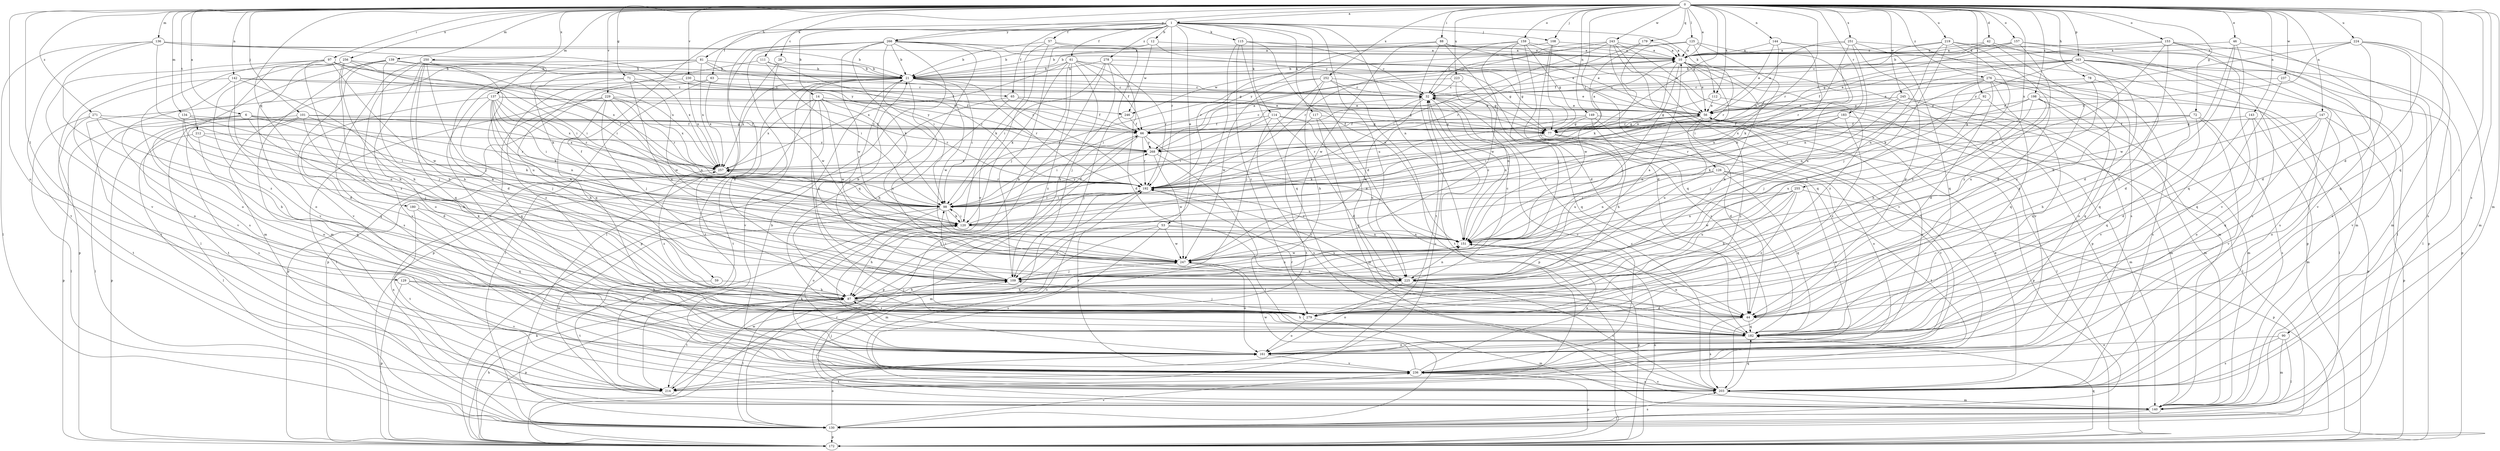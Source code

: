 strict digraph  {
0;
1;
6;
10;
12;
14;
21;
28;
32;
42;
44;
46;
53;
56;
57;
59;
61;
63;
65;
66;
71;
72;
77;
78;
81;
87;
88;
90;
92;
97;
98;
101;
108;
109;
111;
112;
114;
115;
117;
120;
125;
126;
129;
130;
134;
136;
137;
139;
140;
142;
143;
144;
147;
149;
151;
153;
157;
159;
161;
163;
172;
179;
180;
182;
183;
192;
198;
203;
212;
214;
219;
223;
224;
225;
229;
230;
236;
237;
243;
245;
246;
247;
250;
251;
252;
255;
256;
257;
266;
268;
271;
276;
278;
279;
0 -> 1  [label=a];
0 -> 6  [label=a];
0 -> 10  [label=a];
0 -> 42  [label=d];
0 -> 44  [label=d];
0 -> 46  [label=e];
0 -> 71  [label=g];
0 -> 72  [label=g];
0 -> 77  [label=g];
0 -> 78  [label=h];
0 -> 81  [label=h];
0 -> 88  [label=i];
0 -> 90  [label=i];
0 -> 92  [label=i];
0 -> 97  [label=i];
0 -> 101  [label=j];
0 -> 108  [label=j];
0 -> 111  [label=k];
0 -> 112  [label=k];
0 -> 125  [label=l];
0 -> 126  [label=l];
0 -> 129  [label=l];
0 -> 134  [label=m];
0 -> 136  [label=m];
0 -> 137  [label=m];
0 -> 139  [label=m];
0 -> 140  [label=m];
0 -> 142  [label=n];
0 -> 143  [label=n];
0 -> 144  [label=n];
0 -> 147  [label=n];
0 -> 149  [label=n];
0 -> 153  [label=o];
0 -> 157  [label=o];
0 -> 159  [label=o];
0 -> 161  [label=o];
0 -> 163  [label=p];
0 -> 179  [label=q];
0 -> 180  [label=q];
0 -> 182  [label=q];
0 -> 183  [label=r];
0 -> 192  [label=r];
0 -> 198  [label=s];
0 -> 203  [label=s];
0 -> 212  [label=t];
0 -> 219  [label=u];
0 -> 223  [label=u];
0 -> 224  [label=u];
0 -> 229  [label=v];
0 -> 230  [label=v];
0 -> 237  [label=w];
0 -> 243  [label=w];
0 -> 245  [label=w];
0 -> 250  [label=x];
0 -> 251  [label=x];
0 -> 252  [label=x];
0 -> 255  [label=x];
0 -> 256  [label=x];
0 -> 266  [label=y];
0 -> 271  [label=z];
0 -> 276  [label=z];
1 -> 12  [label=b];
1 -> 14  [label=b];
1 -> 28  [label=c];
1 -> 44  [label=d];
1 -> 53  [label=e];
1 -> 57  [label=f];
1 -> 59  [label=f];
1 -> 61  [label=f];
1 -> 63  [label=f];
1 -> 65  [label=f];
1 -> 108  [label=j];
1 -> 112  [label=k];
1 -> 114  [label=k];
1 -> 115  [label=k];
1 -> 117  [label=k];
1 -> 151  [label=n];
1 -> 192  [label=r];
1 -> 225  [label=u];
1 -> 266  [label=y];
1 -> 278  [label=z];
6 -> 66  [label=f];
6 -> 87  [label=h];
6 -> 98  [label=i];
6 -> 130  [label=l];
6 -> 161  [label=o];
6 -> 172  [label=p];
6 -> 192  [label=r];
10 -> 21  [label=b];
10 -> 56  [label=e];
10 -> 87  [label=h];
10 -> 98  [label=i];
10 -> 109  [label=j];
10 -> 140  [label=m];
10 -> 192  [label=r];
10 -> 236  [label=v];
10 -> 246  [label=w];
10 -> 279  [label=z];
12 -> 10  [label=a];
12 -> 21  [label=b];
12 -> 56  [label=e];
12 -> 109  [label=j];
12 -> 246  [label=w];
14 -> 98  [label=i];
14 -> 192  [label=r];
14 -> 214  [label=t];
14 -> 225  [label=u];
14 -> 246  [label=w];
14 -> 247  [label=w];
14 -> 257  [label=x];
21 -> 32  [label=c];
21 -> 77  [label=g];
21 -> 98  [label=i];
21 -> 109  [label=j];
21 -> 192  [label=r];
21 -> 214  [label=t];
21 -> 225  [label=u];
21 -> 236  [label=v];
21 -> 247  [label=w];
21 -> 257  [label=x];
21 -> 279  [label=z];
28 -> 21  [label=b];
28 -> 172  [label=p];
28 -> 247  [label=w];
32 -> 56  [label=e];
32 -> 151  [label=n];
32 -> 214  [label=t];
32 -> 247  [label=w];
32 -> 268  [label=y];
42 -> 10  [label=a];
42 -> 21  [label=b];
42 -> 44  [label=d];
42 -> 279  [label=z];
44 -> 182  [label=q];
44 -> 203  [label=s];
46 -> 10  [label=a];
46 -> 182  [label=q];
46 -> 236  [label=v];
46 -> 247  [label=w];
46 -> 279  [label=z];
53 -> 109  [label=j];
53 -> 140  [label=m];
53 -> 151  [label=n];
53 -> 203  [label=s];
53 -> 225  [label=u];
53 -> 247  [label=w];
56 -> 66  [label=f];
56 -> 77  [label=g];
56 -> 98  [label=i];
56 -> 130  [label=l];
56 -> 140  [label=m];
56 -> 161  [label=o];
56 -> 225  [label=u];
56 -> 279  [label=z];
57 -> 10  [label=a];
57 -> 21  [label=b];
57 -> 66  [label=f];
57 -> 120  [label=k];
57 -> 161  [label=o];
59 -> 87  [label=h];
59 -> 214  [label=t];
61 -> 21  [label=b];
61 -> 66  [label=f];
61 -> 77  [label=g];
61 -> 87  [label=h];
61 -> 109  [label=j];
61 -> 120  [label=k];
61 -> 192  [label=r];
61 -> 257  [label=x];
61 -> 279  [label=z];
63 -> 32  [label=c];
63 -> 130  [label=l];
63 -> 172  [label=p];
63 -> 257  [label=x];
65 -> 56  [label=e];
65 -> 66  [label=f];
65 -> 77  [label=g];
65 -> 87  [label=h];
65 -> 172  [label=p];
66 -> 32  [label=c];
66 -> 98  [label=i];
66 -> 151  [label=n];
66 -> 172  [label=p];
66 -> 192  [label=r];
66 -> 268  [label=y];
71 -> 32  [label=c];
71 -> 161  [label=o];
71 -> 225  [label=u];
71 -> 247  [label=w];
71 -> 279  [label=z];
72 -> 66  [label=f];
72 -> 77  [label=g];
72 -> 120  [label=k];
72 -> 182  [label=q];
72 -> 203  [label=s];
72 -> 236  [label=v];
77 -> 10  [label=a];
77 -> 56  [label=e];
77 -> 120  [label=k];
77 -> 161  [label=o];
77 -> 225  [label=u];
77 -> 236  [label=v];
78 -> 32  [label=c];
78 -> 182  [label=q];
78 -> 225  [label=u];
81 -> 21  [label=b];
81 -> 44  [label=d];
81 -> 66  [label=f];
81 -> 77  [label=g];
81 -> 120  [label=k];
81 -> 140  [label=m];
81 -> 257  [label=x];
87 -> 44  [label=d];
87 -> 109  [label=j];
87 -> 130  [label=l];
87 -> 172  [label=p];
87 -> 214  [label=t];
87 -> 279  [label=z];
88 -> 10  [label=a];
88 -> 21  [label=b];
88 -> 44  [label=d];
88 -> 56  [label=e];
88 -> 214  [label=t];
88 -> 247  [label=w];
90 -> 130  [label=l];
90 -> 140  [label=m];
90 -> 161  [label=o];
90 -> 203  [label=s];
92 -> 56  [label=e];
92 -> 109  [label=j];
92 -> 182  [label=q];
97 -> 21  [label=b];
97 -> 87  [label=h];
97 -> 98  [label=i];
97 -> 161  [label=o];
97 -> 203  [label=s];
97 -> 247  [label=w];
97 -> 257  [label=x];
97 -> 279  [label=z];
98 -> 120  [label=k];
98 -> 140  [label=m];
98 -> 161  [label=o];
98 -> 192  [label=r];
98 -> 247  [label=w];
98 -> 257  [label=x];
98 -> 268  [label=y];
101 -> 44  [label=d];
101 -> 66  [label=f];
101 -> 120  [label=k];
101 -> 172  [label=p];
101 -> 203  [label=s];
101 -> 214  [label=t];
101 -> 257  [label=x];
108 -> 10  [label=a];
108 -> 182  [label=q];
108 -> 192  [label=r];
108 -> 203  [label=s];
109 -> 10  [label=a];
109 -> 21  [label=b];
109 -> 87  [label=h];
109 -> 98  [label=i];
109 -> 151  [label=n];
111 -> 21  [label=b];
111 -> 98  [label=i];
111 -> 182  [label=q];
111 -> 192  [label=r];
112 -> 56  [label=e];
112 -> 77  [label=g];
112 -> 140  [label=m];
114 -> 44  [label=d];
114 -> 66  [label=f];
114 -> 77  [label=g];
114 -> 98  [label=i];
114 -> 203  [label=s];
114 -> 225  [label=u];
115 -> 10  [label=a];
115 -> 32  [label=c];
115 -> 109  [label=j];
115 -> 151  [label=n];
115 -> 182  [label=q];
115 -> 279  [label=z];
117 -> 77  [label=g];
117 -> 140  [label=m];
117 -> 182  [label=q];
117 -> 214  [label=t];
120 -> 66  [label=f];
120 -> 87  [label=h];
120 -> 98  [label=i];
120 -> 151  [label=n];
125 -> 10  [label=a];
125 -> 120  [label=k];
125 -> 151  [label=n];
125 -> 192  [label=r];
125 -> 225  [label=u];
125 -> 268  [label=y];
126 -> 151  [label=n];
126 -> 161  [label=o];
126 -> 182  [label=q];
126 -> 192  [label=r];
126 -> 214  [label=t];
129 -> 87  [label=h];
129 -> 172  [label=p];
129 -> 236  [label=v];
129 -> 279  [label=z];
130 -> 161  [label=o];
130 -> 172  [label=p];
130 -> 203  [label=s];
130 -> 236  [label=v];
134 -> 66  [label=f];
134 -> 98  [label=i];
134 -> 109  [label=j];
134 -> 151  [label=n];
136 -> 10  [label=a];
136 -> 21  [label=b];
136 -> 98  [label=i];
136 -> 130  [label=l];
136 -> 214  [label=t];
136 -> 236  [label=v];
136 -> 268  [label=y];
137 -> 56  [label=e];
137 -> 98  [label=i];
137 -> 109  [label=j];
137 -> 120  [label=k];
137 -> 151  [label=n];
137 -> 182  [label=q];
137 -> 192  [label=r];
137 -> 247  [label=w];
137 -> 257  [label=x];
137 -> 268  [label=y];
139 -> 21  [label=b];
139 -> 87  [label=h];
139 -> 130  [label=l];
139 -> 140  [label=m];
139 -> 192  [label=r];
139 -> 236  [label=v];
139 -> 257  [label=x];
140 -> 130  [label=l];
140 -> 257  [label=x];
142 -> 44  [label=d];
142 -> 109  [label=j];
142 -> 161  [label=o];
142 -> 236  [label=v];
142 -> 268  [label=y];
142 -> 65  [label=z];
143 -> 77  [label=g];
143 -> 140  [label=m];
143 -> 161  [label=o];
143 -> 279  [label=z];
144 -> 10  [label=a];
144 -> 56  [label=e];
144 -> 151  [label=n];
144 -> 172  [label=p];
144 -> 257  [label=x];
147 -> 44  [label=d];
147 -> 66  [label=f];
147 -> 87  [label=h];
147 -> 161  [label=o];
147 -> 172  [label=p];
147 -> 182  [label=q];
149 -> 44  [label=d];
149 -> 66  [label=f];
149 -> 77  [label=g];
149 -> 87  [label=h];
149 -> 172  [label=p];
149 -> 192  [label=r];
151 -> 32  [label=c];
151 -> 172  [label=p];
151 -> 192  [label=r];
151 -> 247  [label=w];
153 -> 10  [label=a];
153 -> 32  [label=c];
153 -> 87  [label=h];
153 -> 140  [label=m];
153 -> 151  [label=n];
153 -> 203  [label=s];
153 -> 236  [label=v];
157 -> 10  [label=a];
157 -> 66  [label=f];
157 -> 77  [label=g];
157 -> 172  [label=p];
157 -> 203  [label=s];
157 -> 279  [label=z];
159 -> 10  [label=a];
159 -> 21  [label=b];
159 -> 32  [label=c];
159 -> 44  [label=d];
159 -> 56  [label=e];
159 -> 77  [label=g];
159 -> 109  [label=j];
159 -> 247  [label=w];
161 -> 236  [label=v];
163 -> 21  [label=b];
163 -> 44  [label=d];
163 -> 56  [label=e];
163 -> 66  [label=f];
163 -> 120  [label=k];
163 -> 130  [label=l];
163 -> 172  [label=p];
163 -> 203  [label=s];
163 -> 268  [label=y];
163 -> 279  [label=z];
172 -> 87  [label=h];
172 -> 120  [label=k];
172 -> 151  [label=n];
172 -> 182  [label=q];
172 -> 192  [label=r];
179 -> 10  [label=a];
179 -> 192  [label=r];
179 -> 247  [label=w];
180 -> 120  [label=k];
180 -> 182  [label=q];
180 -> 214  [label=t];
182 -> 87  [label=h];
182 -> 151  [label=n];
182 -> 161  [label=o];
182 -> 192  [label=r];
183 -> 66  [label=f];
183 -> 130  [label=l];
183 -> 151  [label=n];
183 -> 192  [label=r];
183 -> 279  [label=z];
192 -> 98  [label=i];
192 -> 140  [label=m];
192 -> 203  [label=s];
198 -> 56  [label=e];
198 -> 87  [label=h];
198 -> 140  [label=m];
198 -> 172  [label=p];
198 -> 182  [label=q];
198 -> 192  [label=r];
198 -> 225  [label=u];
203 -> 32  [label=c];
203 -> 56  [label=e];
203 -> 109  [label=j];
203 -> 140  [label=m];
203 -> 182  [label=q];
203 -> 236  [label=v];
212 -> 120  [label=k];
212 -> 130  [label=l];
212 -> 182  [label=q];
212 -> 268  [label=y];
214 -> 32  [label=c];
214 -> 247  [label=w];
219 -> 10  [label=a];
219 -> 44  [label=d];
219 -> 109  [label=j];
219 -> 130  [label=l];
219 -> 140  [label=m];
219 -> 151  [label=n];
219 -> 192  [label=r];
219 -> 279  [label=z];
223 -> 32  [label=c];
223 -> 98  [label=i];
223 -> 151  [label=n];
223 -> 182  [label=q];
224 -> 10  [label=a];
224 -> 44  [label=d];
224 -> 140  [label=m];
224 -> 182  [label=q];
224 -> 203  [label=s];
224 -> 257  [label=x];
224 -> 268  [label=y];
225 -> 32  [label=c];
225 -> 87  [label=h];
225 -> 151  [label=n];
225 -> 161  [label=o];
225 -> 192  [label=r];
225 -> 203  [label=s];
229 -> 56  [label=e];
229 -> 87  [label=h];
229 -> 109  [label=j];
229 -> 130  [label=l];
229 -> 151  [label=n];
229 -> 182  [label=q];
229 -> 192  [label=r];
229 -> 257  [label=x];
230 -> 32  [label=c];
230 -> 66  [label=f];
230 -> 214  [label=t];
230 -> 257  [label=x];
236 -> 21  [label=b];
236 -> 32  [label=c];
236 -> 120  [label=k];
236 -> 151  [label=n];
236 -> 172  [label=p];
236 -> 192  [label=r];
236 -> 203  [label=s];
236 -> 214  [label=t];
236 -> 247  [label=w];
237 -> 32  [label=c];
237 -> 182  [label=q];
237 -> 236  [label=v];
243 -> 10  [label=a];
243 -> 32  [label=c];
243 -> 98  [label=i];
243 -> 172  [label=p];
243 -> 182  [label=q];
243 -> 192  [label=r];
243 -> 214  [label=t];
243 -> 236  [label=v];
245 -> 56  [label=e];
245 -> 109  [label=j];
245 -> 140  [label=m];
245 -> 236  [label=v];
245 -> 257  [label=x];
246 -> 66  [label=f];
246 -> 109  [label=j];
247 -> 109  [label=j];
247 -> 161  [label=o];
247 -> 225  [label=u];
250 -> 21  [label=b];
250 -> 87  [label=h];
250 -> 98  [label=i];
250 -> 109  [label=j];
250 -> 161  [label=o];
250 -> 182  [label=q];
250 -> 203  [label=s];
250 -> 225  [label=u];
250 -> 236  [label=v];
251 -> 10  [label=a];
251 -> 44  [label=d];
251 -> 56  [label=e];
251 -> 120  [label=k];
251 -> 151  [label=n];
251 -> 182  [label=q];
251 -> 203  [label=s];
252 -> 32  [label=c];
252 -> 56  [label=e];
252 -> 87  [label=h];
252 -> 98  [label=i];
252 -> 109  [label=j];
252 -> 172  [label=p];
252 -> 247  [label=w];
255 -> 87  [label=h];
255 -> 98  [label=i];
255 -> 151  [label=n];
255 -> 172  [label=p];
255 -> 225  [label=u];
255 -> 247  [label=w];
255 -> 279  [label=z];
256 -> 21  [label=b];
256 -> 87  [label=h];
256 -> 98  [label=i];
256 -> 161  [label=o];
256 -> 172  [label=p];
256 -> 236  [label=v];
256 -> 257  [label=x];
256 -> 279  [label=z];
257 -> 192  [label=r];
257 -> 279  [label=z];
266 -> 10  [label=a];
266 -> 21  [label=b];
266 -> 32  [label=c];
266 -> 44  [label=d];
266 -> 98  [label=i];
266 -> 120  [label=k];
266 -> 130  [label=l];
266 -> 172  [label=p];
266 -> 182  [label=q];
266 -> 192  [label=r];
266 -> 247  [label=w];
266 -> 279  [label=z];
268 -> 10  [label=a];
268 -> 130  [label=l];
268 -> 247  [label=w];
268 -> 257  [label=x];
271 -> 77  [label=g];
271 -> 87  [label=h];
271 -> 130  [label=l];
271 -> 151  [label=n];
271 -> 214  [label=t];
276 -> 32  [label=c];
276 -> 44  [label=d];
276 -> 56  [label=e];
276 -> 130  [label=l];
276 -> 151  [label=n];
276 -> 161  [label=o];
276 -> 182  [label=q];
276 -> 203  [label=s];
276 -> 225  [label=u];
278 -> 21  [label=b];
278 -> 44  [label=d];
278 -> 77  [label=g];
278 -> 87  [label=h];
278 -> 98  [label=i];
278 -> 130  [label=l];
279 -> 109  [label=j];
279 -> 140  [label=m];
279 -> 161  [label=o];
}
